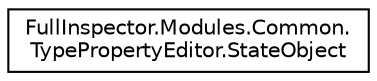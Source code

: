 digraph "Graphical Class Hierarchy"
{
  edge [fontname="Helvetica",fontsize="10",labelfontname="Helvetica",labelfontsize="10"];
  node [fontname="Helvetica",fontsize="10",shape=record];
  rankdir="LR";
  Node1 [label="FullInspector.Modules.Common.\lTypePropertyEditor.StateObject",height=0.2,width=0.4,color="black", fillcolor="white", style="filled",URL="$class_full_inspector_1_1_modules_1_1_common_1_1_type_property_editor_1_1_state_object.html"];
}
